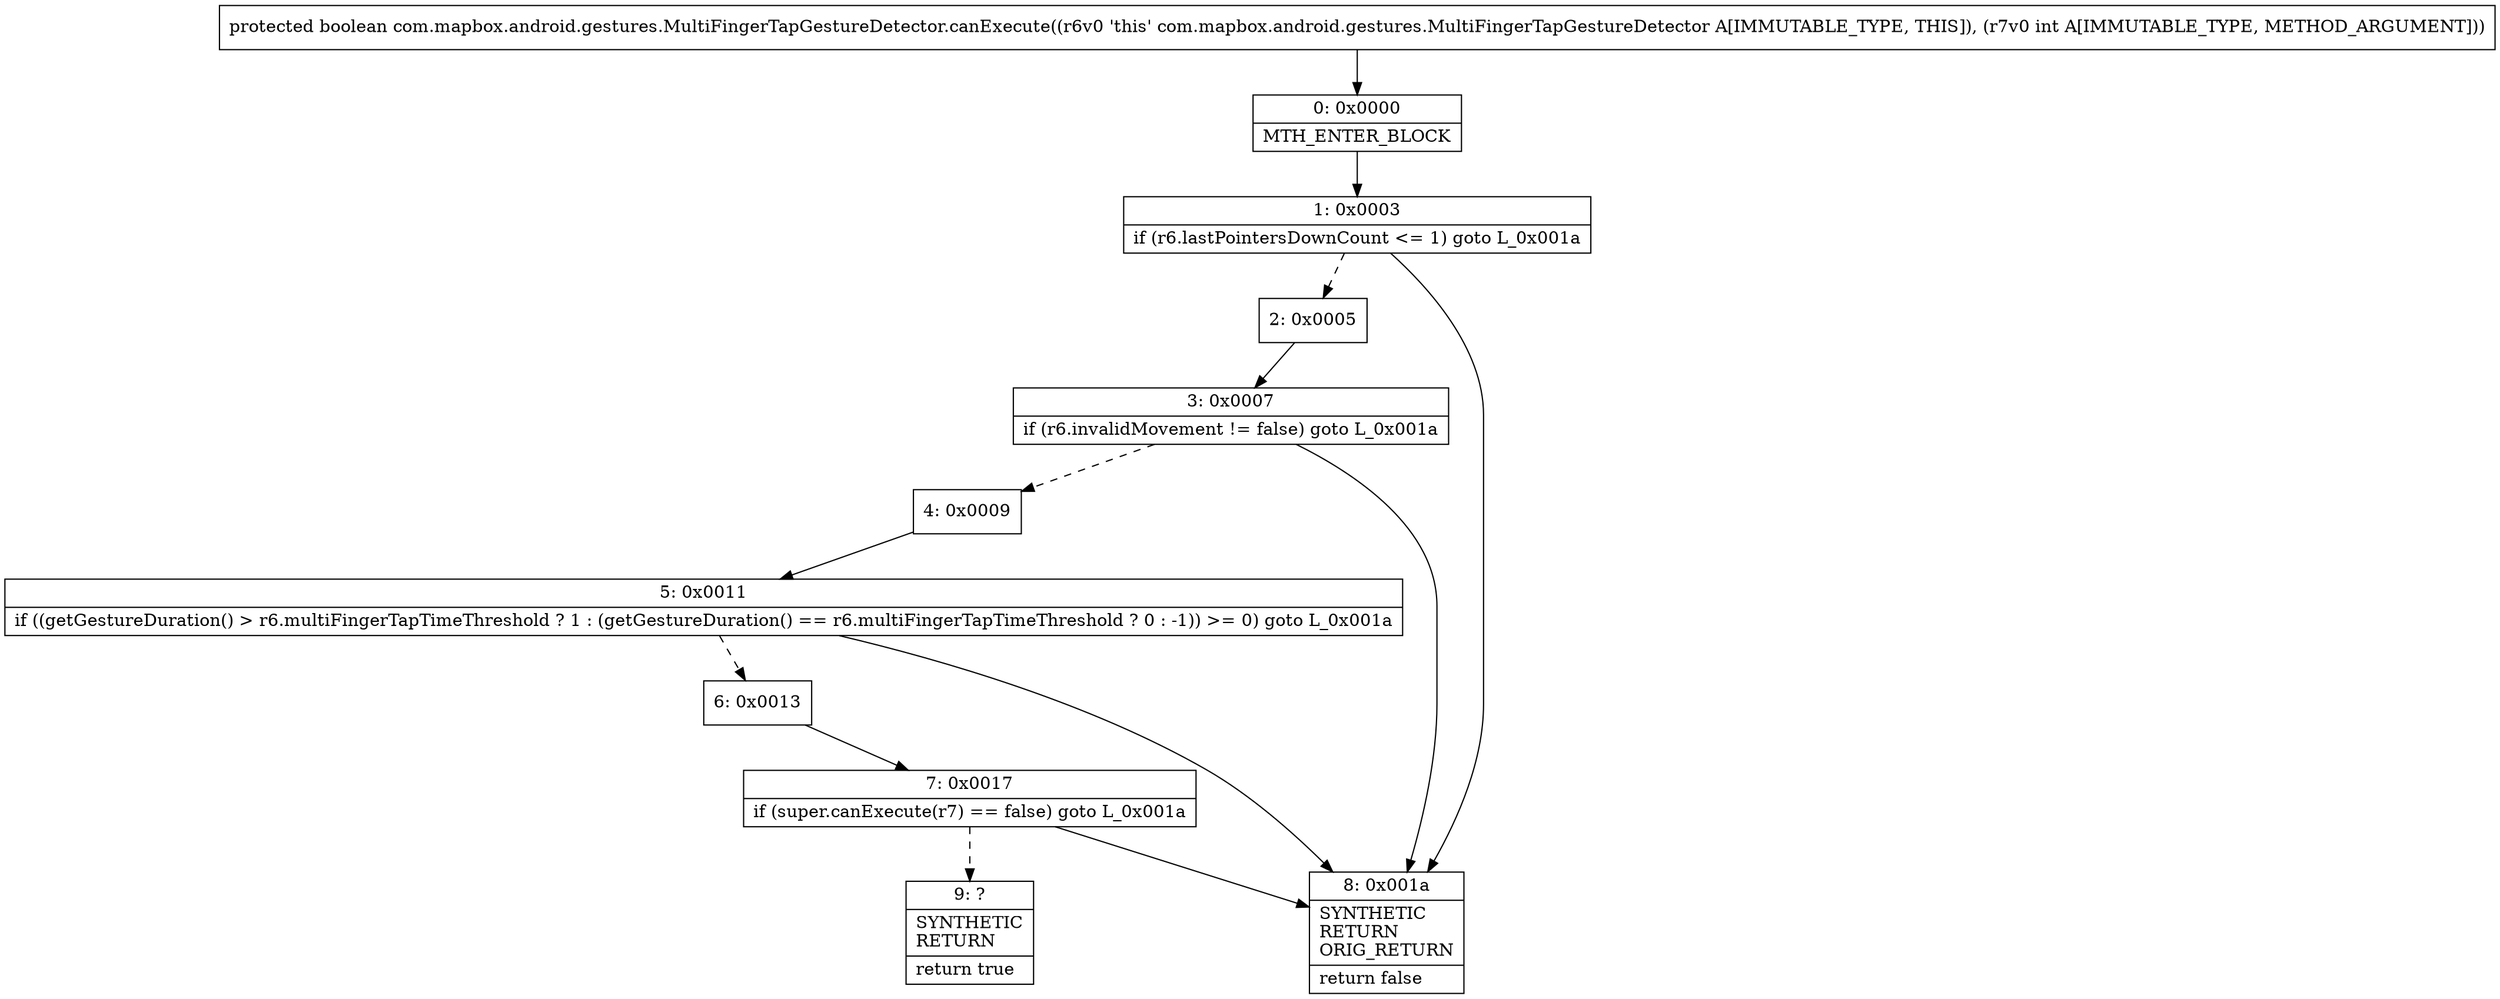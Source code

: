 digraph "CFG forcom.mapbox.android.gestures.MultiFingerTapGestureDetector.canExecute(I)Z" {
Node_0 [shape=record,label="{0\:\ 0x0000|MTH_ENTER_BLOCK\l}"];
Node_1 [shape=record,label="{1\:\ 0x0003|if (r6.lastPointersDownCount \<= 1) goto L_0x001a\l}"];
Node_2 [shape=record,label="{2\:\ 0x0005}"];
Node_3 [shape=record,label="{3\:\ 0x0007|if (r6.invalidMovement != false) goto L_0x001a\l}"];
Node_4 [shape=record,label="{4\:\ 0x0009}"];
Node_5 [shape=record,label="{5\:\ 0x0011|if ((getGestureDuration() \> r6.multiFingerTapTimeThreshold ? 1 : (getGestureDuration() == r6.multiFingerTapTimeThreshold ? 0 : \-1)) \>= 0) goto L_0x001a\l}"];
Node_6 [shape=record,label="{6\:\ 0x0013}"];
Node_7 [shape=record,label="{7\:\ 0x0017|if (super.canExecute(r7) == false) goto L_0x001a\l}"];
Node_8 [shape=record,label="{8\:\ 0x001a|SYNTHETIC\lRETURN\lORIG_RETURN\l|return false\l}"];
Node_9 [shape=record,label="{9\:\ ?|SYNTHETIC\lRETURN\l|return true\l}"];
MethodNode[shape=record,label="{protected boolean com.mapbox.android.gestures.MultiFingerTapGestureDetector.canExecute((r6v0 'this' com.mapbox.android.gestures.MultiFingerTapGestureDetector A[IMMUTABLE_TYPE, THIS]), (r7v0 int A[IMMUTABLE_TYPE, METHOD_ARGUMENT])) }"];
MethodNode -> Node_0;
Node_0 -> Node_1;
Node_1 -> Node_2[style=dashed];
Node_1 -> Node_8;
Node_2 -> Node_3;
Node_3 -> Node_4[style=dashed];
Node_3 -> Node_8;
Node_4 -> Node_5;
Node_5 -> Node_6[style=dashed];
Node_5 -> Node_8;
Node_6 -> Node_7;
Node_7 -> Node_8;
Node_7 -> Node_9[style=dashed];
}

